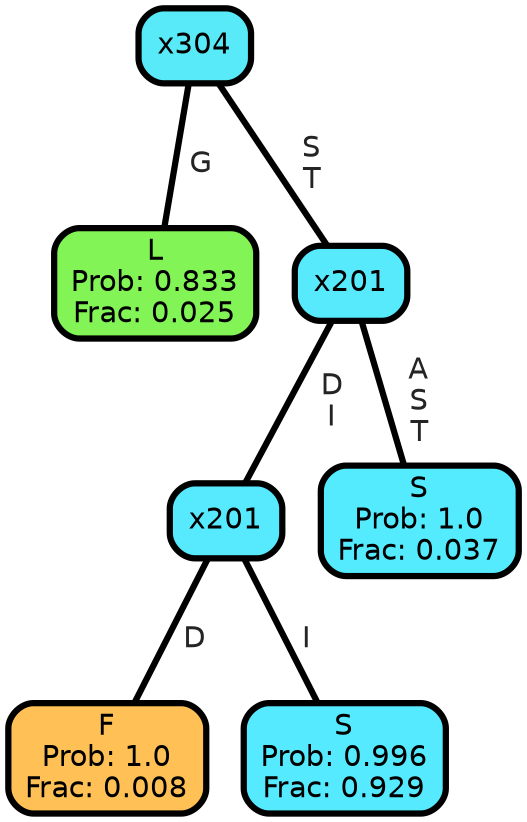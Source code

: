 graph Tree {
node [shape=box, style="filled, rounded",color="black",penwidth="3",fontcolor="black",                 fontname=helvetica] ;
graph [ranksep="0 equally", splines=straight,                 bgcolor=transparent, dpi=200] ;
edge [fontname=helvetica, fontweight=bold,fontcolor=grey14,color=black] ;
0 [label="L
Prob: 0.833
Frac: 0.025", fillcolor="#82f455"] ;
1 [label="x304", fillcolor="#58eaf9"] ;
2 [label="F
Prob: 1.0
Frac: 0.008", fillcolor="#ffc155"] ;
3 [label="x201", fillcolor="#57e9fd"] ;
4 [label="S
Prob: 0.996
Frac: 0.929", fillcolor="#55eaff"] ;
5 [label="x201", fillcolor="#57eafd"] ;
6 [label="S
Prob: 1.0
Frac: 0.037", fillcolor="#55ebff"] ;
1 -- 0 [label=" G",penwidth=3] ;
1 -- 5 [label=" S\n T",penwidth=3] ;
3 -- 2 [label=" D",penwidth=3] ;
3 -- 4 [label=" I",penwidth=3] ;
5 -- 3 [label=" D\n I",penwidth=3] ;
5 -- 6 [label=" A\n S\n T",penwidth=3] ;
{rank = same;}}
